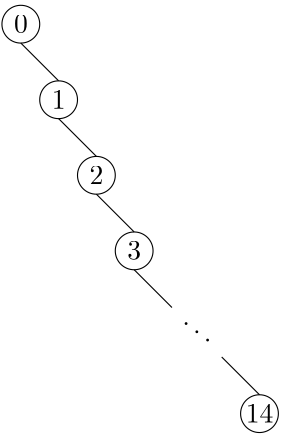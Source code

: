 <?xml version="1.0"?>
<!DOCTYPE ipe SYSTEM "ipe.dtd">
<ipe version="70010" creator="Ipe 7.0.10">
<info created="D:20110525141707" modified="D:20110602100031"/>
<ipestyle name="basic">
<symbol name="arrow/arc(spx)">
<path stroke="sym-stroke" fill="sym-stroke" pen="sym-pen">
0 0 m
-1 0.333 l
-1 -0.333 l
h
</path>
</symbol>
<symbol name="arrow/farc(spx)">
<path stroke="sym-stroke" fill="white" pen="sym-pen">
0 0 m
-1 0.333 l
-1 -0.333 l
h
</path>
</symbol>
<symbol name="mark/circle(sx)" transformations="translations">
<path fill="sym-stroke">
0.6 0 0 0.6 0 0 e
0.4 0 0 0.4 0 0 e
</path>
</symbol>
<symbol name="mark/disk(sx)" transformations="translations">
<path fill="sym-stroke">
0.6 0 0 0.6 0 0 e
</path>
</symbol>
<symbol name="mark/fdisk(sfx)" transformations="translations">
<group>
<path fill="sym-stroke" fillrule="eofill">
0.6 0 0 0.6 0 0 e
0.4 0 0 0.4 0 0 e
</path>
<path fill="sym-fill">
0.4 0 0 0.4 0 0 e
</path>
</group>
</symbol>
<symbol name="mark/box(sx)" transformations="translations">
<path fill="sym-stroke" fillrule="eofill">
-0.6 -0.6 m
0.6 -0.6 l
0.6 0.6 l
-0.6 0.6 l
h
-0.4 -0.4 m
0.4 -0.4 l
0.4 0.4 l
-0.4 0.4 l
h
</path>
</symbol>
<symbol name="mark/square(sx)" transformations="translations">
<path fill="sym-stroke">
-0.6 -0.6 m
0.6 -0.6 l
0.6 0.6 l
-0.6 0.6 l
h
</path>
</symbol>
<symbol name="mark/fsquare(sfx)" transformations="translations">
<group>
<path fill="sym-stroke" fillrule="eofill">
-0.6 -0.6 m
0.6 -0.6 l
0.6 0.6 l
-0.6 0.6 l
h
-0.4 -0.4 m
0.4 -0.4 l
0.4 0.4 l
-0.4 0.4 l
h
</path>
<path fill="sym-fill">
-0.4 -0.4 m
0.4 -0.4 l
0.4 0.4 l
-0.4 0.4 l
h
</path>
</group>
</symbol>
<symbol name="mark/cross(sx)" transformations="translations">
<group>
<path fill="sym-stroke">
-0.43 -0.57 m
0.57 0.43 l
0.43 0.57 l
-0.57 -0.43 l
h
</path>
<path fill="sym-stroke">
-0.43 0.57 m
0.57 -0.43 l
0.43 -0.57 l
-0.57 0.43 l
h
</path>
</group>
</symbol>
<symbol name="arrow/fnormal(spx)">
<path stroke="sym-stroke" fill="white" pen="sym-pen">
0 0 m
-1 0.333 l
-1 -0.333 l
h
</path>
</symbol>
<symbol name="arrow/pointed(spx)">
<path stroke="sym-stroke" fill="sym-stroke" pen="sym-pen">
0 0 m
-1 0.333 l
-0.8 0 l
-1 -0.333 l
h
</path>
</symbol>
<symbol name="arrow/fpointed(spx)">
<path stroke="sym-stroke" fill="white" pen="sym-pen">
0 0 m
-1 0.333 l
-0.8 0 l
-1 -0.333 l
h
</path>
</symbol>
<symbol name="arrow/linear(spx)">
<path stroke="sym-stroke" pen="sym-pen">
-1 0.333 m
0 0 l
-1 -0.333 l
</path>
</symbol>
<symbol name="arrow/fdouble(spx)">
<path stroke="sym-stroke" fill="white" pen="sym-pen">
0 0 m
-1 0.333 l
-1 -0.333 l
h
-1 0 m
-2 0.333 l
-2 -0.333 l
h
</path>
</symbol>
<symbol name="arrow/double(spx)">
<path stroke="sym-stroke" fill="sym-stroke" pen="sym-pen">
0 0 m
-1 0.333 l
-1 -0.333 l
h
-1 0 m
-2 0.333 l
-2 -0.333 l
h
</path>
</symbol>
<pen name="heavier" value="0.8"/>
<pen name="fat" value="1.2"/>
<pen name="ultrafat" value="2"/>
<symbolsize name="large" value="5"/>
<symbolsize name="small" value="2"/>
<symbolsize name="tiny" value="1.1"/>
<arrowsize name="large" value="10"/>
<arrowsize name="small" value="5"/>
<arrowsize name="tiny" value="3"/>
<color name="red" value="1 0 0"/>
<color name="green" value="0 1 0"/>
<color name="blue" value="0 0 1"/>
<color name="yellow" value="1 1 0"/>
<color name="orange" value="1 0.647 0"/>
<color name="gold" value="1 0.843 0"/>
<color name="purple" value="0.627 0.125 0.941"/>
<color name="gray" value="0.745"/>
<color name="brown" value="0.647 0.165 0.165"/>
<color name="navy" value="0 0 0.502"/>
<color name="pink" value="1 0.753 0.796"/>
<color name="seagreen" value="0.18 0.545 0.341"/>
<color name="turquoise" value="0.251 0.878 0.816"/>
<color name="violet" value="0.933 0.51 0.933"/>
<color name="darkblue" value="0 0 0.545"/>
<color name="darkcyan" value="0 0.545 0.545"/>
<color name="darkgray" value="0.663"/>
<color name="darkgreen" value="0 0.392 0"/>
<color name="darkmagenta" value="0.545 0 0.545"/>
<color name="darkorange" value="1 0.549 0"/>
<color name="darkred" value="0.545 0 0"/>
<color name="lightblue" value="0.678 0.847 0.902"/>
<color name="lightcyan" value="0.878 1 1"/>
<color name="lightgray" value="0.827"/>
<color name="lightgreen" value="0.565 0.933 0.565"/>
<color name="lightyellow" value="1 1 0.878"/>
<dashstyle name="dashed" value="[4] 0"/>
<dashstyle name="dotted" value="[1 3] 0"/>
<dashstyle name="dash dotted" value="[4 2 1 2] 0"/>
<dashstyle name="dash dot dotted" value="[4 2 1 2 1 2] 0"/>
<textsize name="large" value="\large"/>
<textsize name="small" value="\small"/>
<textsize name="tiny" value="\tiny"/>
<textsize name="Large" value="\Large"/>
<textsize name="LARGE" value="\LARGE"/>
<textsize name="huge" value="\huge"/>
<textsize name="Huge" value="\Huge"/>
<textsize name="footnote" value="\footnotesize"/>
<textstyle name="center" begin="\begin{center}" end="\end{center}"/>
<textstyle name="itemize" begin="\begin{itemize}" end="\end{itemize}"/>
<textstyle name="item" begin="\begin{itemize}\item{}" end="\end{itemize}"/>
<gridsize name="4 pts" value="4"/>
<gridsize name="8 pts (~3 mm)" value="8"/>
<gridsize name="16 pts (~6 mm)" value="16"/>
<gridsize name="32 pts (~12 mm)" value="32"/>
<gridsize name="10 pts (~3.5 mm)" value="10"/>
<gridsize name="20 pts (~7 mm)" value="20"/>
<gridsize name="14 pts (~5 mm)" value="14"/>
<gridsize name="28 pts (~10 mm)" value="28"/>
<gridsize name="56 pts (~20 mm)" value="56"/>
<anglesize name="90 deg" value="90"/>
<anglesize name="60 deg" value="60"/>
<anglesize name="45 deg" value="45"/>
<anglesize name="30 deg" value="30"/>
<anglesize name="22.5 deg" value="22.5"/>
<tiling name="falling" angle="-60" step="4" width="1"/>
<tiling name="rising" angle="30" step="4" width="1"/>
</ipestyle>
<page>
<layer name="alpha"/>
<layer name="beta"/>
<view layers="alpha" active="alpha"/>
<use layer="alpha" matrix="0.85 0 0 0.85 -34.5405 142.919" name="mark/cross(sx)" pos="256 448" size="normal" stroke="white"/>
<use matrix="0.85 0 0 0.85 -34.5405 156.519" name="mark/cross(sx)" pos="256 448" size="normal" stroke="white"/>
<path matrix="0.425 0 0 0.425 74.2595 421.719" stroke="black" fill="white">
16 0 0 16 256 256 e
</path>
<text matrix="0.425 0 0 0.425 74.2595 421.719" transformations="translations" pos="256 256" stroke="black" type="label" width="4.981" height="6.42" depth="0" halign="center" valign="center">$0$</text>
<use matrix="0.85 0 0 0.85 -20.94 115.719" name="mark/cross(sx)" pos="256 448" size="normal" stroke="white"/>
<use matrix="0.85 0 0 0.85 -20.94 129.319" name="mark/cross(sx)" pos="256 448" size="normal" stroke="white"/>
<path matrix="0.425 0 0 0.425 87.86 394.519" stroke="black" fill="white">
16 0 0 16 256 256 e
</path>
<text matrix="0.425 0 0 0.425 87.86 394.519" transformations="translations" pos="256 256" stroke="black" type="label" width="4.981" height="6.42" depth="0" halign="center" valign="center">$1$</text>
<use matrix="0.85 0 0 0.85 -7.33954 88.5188" name="mark/cross(sx)" pos="256 448" size="normal" stroke="white"/>
<use matrix="0.85 0 0 0.85 -7.33954 102.119" name="mark/cross(sx)" pos="256 448" size="normal" stroke="white"/>
<path matrix="0.425 0 0 0.425 101.46 367.319" stroke="black" fill="white">
16 0 0 16 256 256 e
</path>
<text matrix="0.425 0 0 0.425 101.46 367.319" transformations="translations" pos="256 256" stroke="black" type="label" width="4.981" height="6.42" depth="0" halign="center" valign="center">$2$</text>
<use matrix="0.85 0 0 0.85 6.26096 61.3188" name="mark/cross(sx)" pos="256 448" size="normal" stroke="white"/>
<use matrix="0.85 0 0 0.85 6.26096 74.9188" name="mark/cross(sx)" pos="256 448" size="normal" stroke="white"/>
<path matrix="0.425 0 0 0.425 115.061 340.119" stroke="black" fill="white">
16 0 0 16 256 256 e
</path>
<text matrix="0.425 0 0 0.425 115.061 340.119" transformations="translations" pos="256 256" stroke="black" type="label" width="4.981" height="6.42" depth="0" halign="center" valign="center">$3$</text>
<text matrix="1 0 0 1 -45.5351 -61.1351" transformations="translations" pos="286.162 476.389" stroke="black" type="label" width="11.623" height="14.999" depth="0" valign="baseline">$\ddots$</text>
<use matrix="0.85 0 0 0.85 37.7741 29.9135" name="mark/cross(sx)" pos="256 448" size="normal" stroke="white"/>
<use matrix="0.85 0 0 0.85 51.3746 2.71353" name="mark/cross(sx)" pos="256 448" size="normal" stroke="white"/>
<use matrix="0.85 0 0 0.85 51.3746 16.3135" name="mark/cross(sx)" pos="256 448" size="normal" stroke="white"/>
<path matrix="0.425 0 0 0.425 160.175 281.514" stroke="black" fill="white">
16 0 0 16 256 256 e
</path>
<text matrix="0.425 0 0 0.425 160.175 281.514" transformations="translations" pos="256 256" stroke="black" type="label" width="9.963" height="6.42" depth="0" halign="center" valign="center">$14$</text>
<path matrix="0.85 0 0 0.85 -61.7405 149.719" stroke="black">
288 440 m
304 424 l
</path>
<path matrix="0.85 0 0 0.85 -48.14 122.519" stroke="black">
288 440 m
304 424 l
</path>
<path matrix="0.85 0 0 0.85 -34.5395 95.3189" stroke="black">
288 440 m
304 424 l
</path>
<path matrix="0.85 0 0 0.85 -20.939 68.1189" stroke="black">
288 440 m
304 424 l
</path>
<path matrix="0.85 0 0 0.85 10.5741 36.7136" stroke="black">
288 440 m
304 424 l
</path>
</page>
</ipe>

